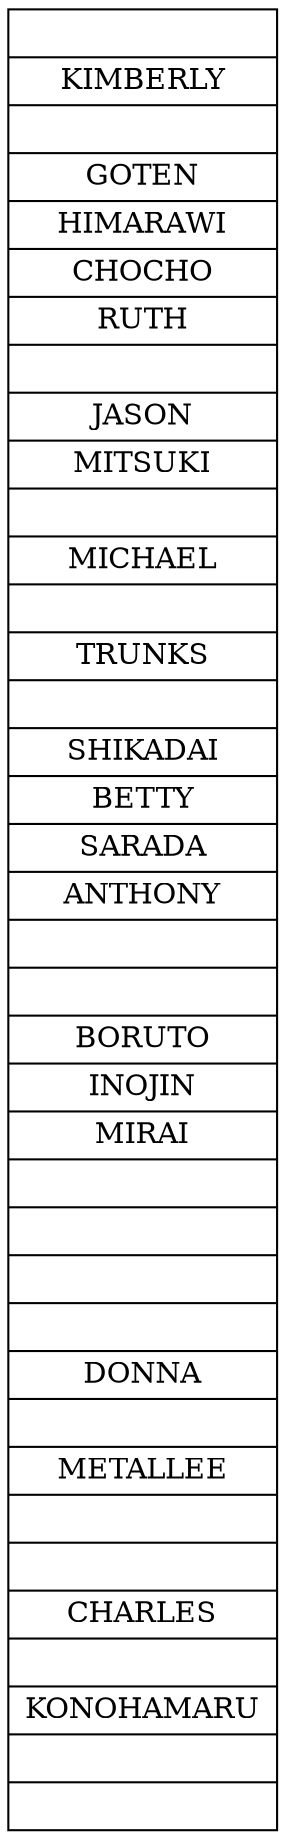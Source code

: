 digraph estudiante {
	nodesep=.05;
rankdir=RL	node [shape=record,width=1.5,height=.5];
HASH[label="  | KIMBERLY |   | GOTEN | HIMARAWI | CHOCHO | RUTH |   | JASON | MITSUKI |   | MICHAEL |   | TRUNKS |   | SHIKADAI | BETTY | SARADA | ANTHONY |   |   | BORUTO | INOJIN | MIRAI |   |   |   |   | DONNA |   | METALLEE |   |   | CHARLES |   | KONOHAMARU |   | "];
}